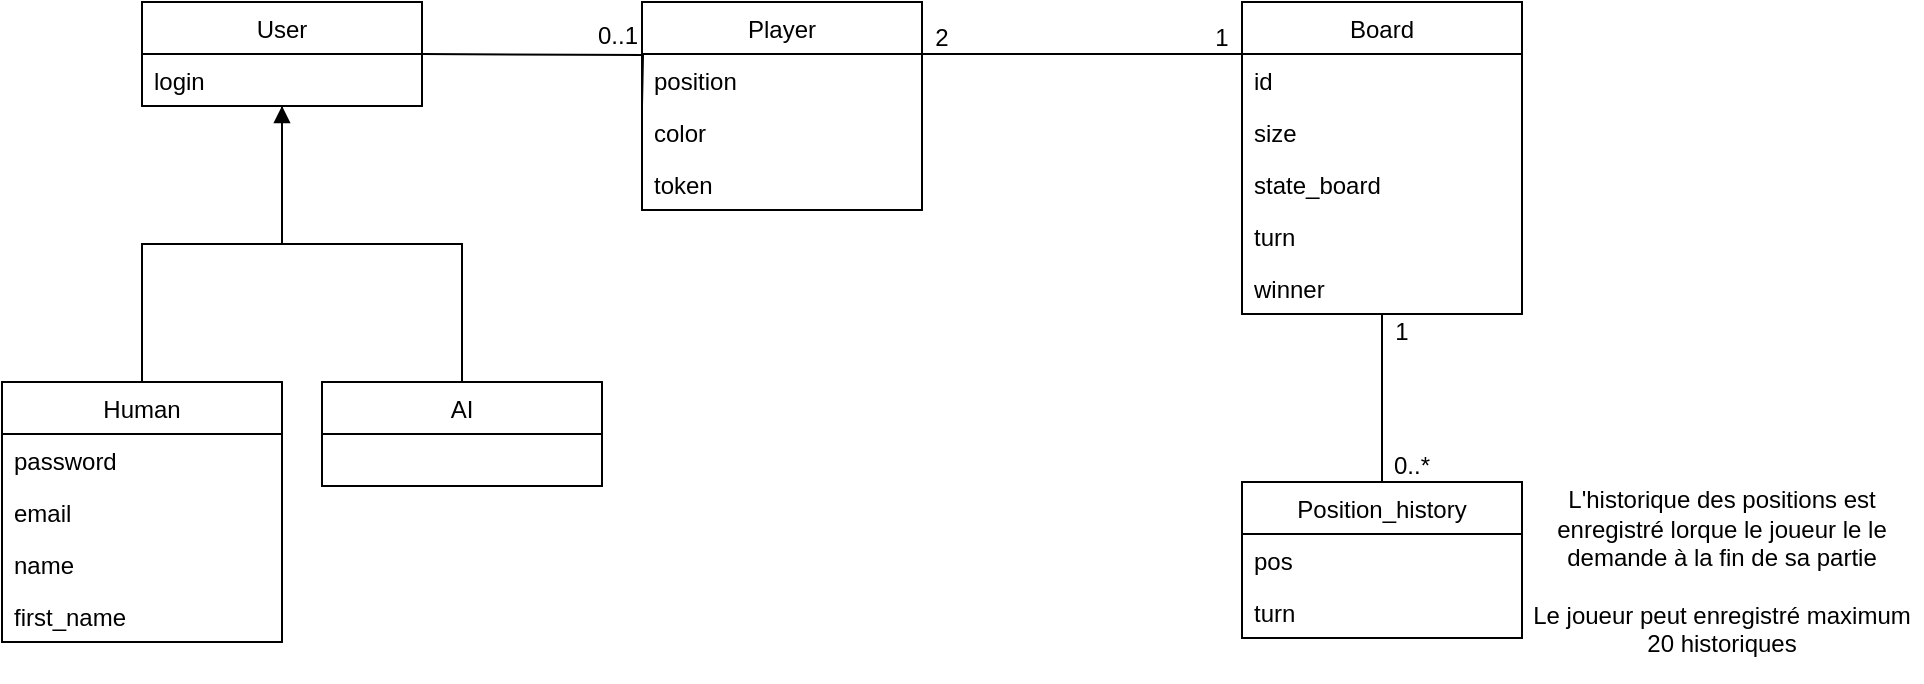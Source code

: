 <mxfile version="16.5.1" type="device"><diagram id="3iF5J5WQRYmpOFKM-DMY" name="Page-1"><mxGraphModel dx="1574" dy="1224" grid="1" gridSize="10" guides="1" tooltips="1" connect="1" arrows="1" fold="1" page="1" pageScale="1" pageWidth="827" pageHeight="1169" math="0" shadow="0"><root><mxCell id="0"/><mxCell id="1" parent="0"/><mxCell id="HuLDRQBlDQkNHcy-6aC8-28" value="Player" style="swimlane;fontStyle=0;childLayout=stackLayout;horizontal=1;startSize=26;fillColor=none;horizontalStack=0;resizeParent=1;resizeParentMax=0;resizeLast=0;collapsible=1;marginBottom=0;" parent="1" vertex="1"><mxGeometry x="360" y="280" width="140" height="104" as="geometry"/></mxCell><mxCell id="HuLDRQBlDQkNHcy-6aC8-31" value="position" style="text;strokeColor=none;fillColor=none;align=left;verticalAlign=top;spacingLeft=4;spacingRight=4;overflow=hidden;rotatable=0;points=[[0,0.5],[1,0.5]];portConstraint=eastwest;" parent="HuLDRQBlDQkNHcy-6aC8-28" vertex="1"><mxGeometry y="26" width="140" height="26" as="geometry"/></mxCell><mxCell id="HuLDRQBlDQkNHcy-6aC8-43" value="color" style="text;strokeColor=none;fillColor=none;align=left;verticalAlign=top;spacingLeft=4;spacingRight=4;overflow=hidden;rotatable=0;points=[[0,0.5],[1,0.5]];portConstraint=eastwest;" parent="HuLDRQBlDQkNHcy-6aC8-28" vertex="1"><mxGeometry y="52" width="140" height="26" as="geometry"/></mxCell><mxCell id="HuLDRQBlDQkNHcy-6aC8-44" value="token&#10;" style="text;strokeColor=none;fillColor=none;align=left;verticalAlign=top;spacingLeft=4;spacingRight=4;overflow=hidden;rotatable=0;points=[[0,0.5],[1,0.5]];portConstraint=eastwest;" parent="HuLDRQBlDQkNHcy-6aC8-28" vertex="1"><mxGeometry y="78" width="140" height="26" as="geometry"/></mxCell><mxCell id="HuLDRQBlDQkNHcy-6aC8-57" style="edgeStyle=orthogonalEdgeStyle;rounded=0;orthogonalLoop=1;jettySize=auto;html=1;startArrow=none;startFill=0;endArrow=none;endFill=0;" parent="1" edge="1"><mxGeometry relative="1" as="geometry"><mxPoint x="660" y="306" as="sourcePoint"/><mxPoint x="500" y="306" as="targetPoint"/></mxGeometry></mxCell><mxCell id="S2tydfYFwmhB95BTauuB-1" style="edgeStyle=orthogonalEdgeStyle;rounded=0;orthogonalLoop=1;jettySize=auto;html=1;entryX=0.5;entryY=0;entryDx=0;entryDy=0;startArrow=none;startFill=0;endArrow=none;endFill=0;" parent="1" source="HuLDRQBlDQkNHcy-6aC8-32" target="HuLDRQBlDQkNHcy-6aC8-72" edge="1"><mxGeometry relative="1" as="geometry"/></mxCell><mxCell id="HuLDRQBlDQkNHcy-6aC8-32" value="Board" style="swimlane;fontStyle=0;childLayout=stackLayout;horizontal=1;startSize=26;fillColor=none;horizontalStack=0;resizeParent=1;resizeParentMax=0;resizeLast=0;collapsible=1;marginBottom=0;" parent="1" vertex="1"><mxGeometry x="660" y="280" width="140" height="156" as="geometry"/></mxCell><mxCell id="HuLDRQBlDQkNHcy-6aC8-33" value="id" style="text;strokeColor=none;fillColor=none;align=left;verticalAlign=top;spacingLeft=4;spacingRight=4;overflow=hidden;rotatable=0;points=[[0,0.5],[1,0.5]];portConstraint=eastwest;" parent="HuLDRQBlDQkNHcy-6aC8-32" vertex="1"><mxGeometry y="26" width="140" height="26" as="geometry"/></mxCell><mxCell id="HuLDRQBlDQkNHcy-6aC8-34" value="size" style="text;strokeColor=none;fillColor=none;align=left;verticalAlign=top;spacingLeft=4;spacingRight=4;overflow=hidden;rotatable=0;points=[[0,0.5],[1,0.5]];portConstraint=eastwest;" parent="HuLDRQBlDQkNHcy-6aC8-32" vertex="1"><mxGeometry y="52" width="140" height="26" as="geometry"/></mxCell><mxCell id="HuLDRQBlDQkNHcy-6aC8-35" value="state_board" style="text;strokeColor=none;fillColor=none;align=left;verticalAlign=top;spacingLeft=4;spacingRight=4;overflow=hidden;rotatable=0;points=[[0,0.5],[1,0.5]];portConstraint=eastwest;" parent="HuLDRQBlDQkNHcy-6aC8-32" vertex="1"><mxGeometry y="78" width="140" height="26" as="geometry"/></mxCell><mxCell id="HuLDRQBlDQkNHcy-6aC8-47" value="turn" style="text;strokeColor=none;fillColor=none;align=left;verticalAlign=top;spacingLeft=4;spacingRight=4;overflow=hidden;rotatable=0;points=[[0,0.5],[1,0.5]];portConstraint=eastwest;" parent="HuLDRQBlDQkNHcy-6aC8-32" vertex="1"><mxGeometry y="104" width="140" height="26" as="geometry"/></mxCell><mxCell id="HuLDRQBlDQkNHcy-6aC8-50" value="winner" style="text;strokeColor=none;fillColor=none;align=left;verticalAlign=top;spacingLeft=4;spacingRight=4;overflow=hidden;rotatable=0;points=[[0,0.5],[1,0.5]];portConstraint=eastwest;" parent="HuLDRQBlDQkNHcy-6aC8-32" vertex="1"><mxGeometry y="130" width="140" height="26" as="geometry"/></mxCell><mxCell id="HuLDRQBlDQkNHcy-6aC8-45" style="edgeStyle=orthogonalEdgeStyle;rounded=0;orthogonalLoop=1;jettySize=auto;html=1;startArrow=none;startFill=0;endArrow=none;endFill=0;" parent="1" edge="1"><mxGeometry relative="1" as="geometry"><mxPoint x="250" y="306" as="sourcePoint"/><mxPoint x="360" y="332" as="targetPoint"/></mxGeometry></mxCell><mxCell id="HuLDRQBlDQkNHcy-6aC8-70" style="edgeStyle=orthogonalEdgeStyle;rounded=0;orthogonalLoop=1;jettySize=auto;html=1;entryX=0.5;entryY=0;entryDx=0;entryDy=0;startArrow=none;startFill=0;endArrow=none;endFill=0;" parent="1" source="HuLDRQBlDQkNHcy-6aC8-37" target="HuLDRQBlDQkNHcy-6aC8-60" edge="1"><mxGeometry relative="1" as="geometry"/></mxCell><mxCell id="HuLDRQBlDQkNHcy-6aC8-71" style="edgeStyle=orthogonalEdgeStyle;rounded=0;orthogonalLoop=1;jettySize=auto;html=1;entryX=0.5;entryY=0;entryDx=0;entryDy=0;startArrow=block;startFill=1;endArrow=none;endFill=0;" parent="1" source="HuLDRQBlDQkNHcy-6aC8-37" target="HuLDRQBlDQkNHcy-6aC8-66" edge="1"><mxGeometry relative="1" as="geometry"/></mxCell><mxCell id="HuLDRQBlDQkNHcy-6aC8-37" value="User" style="swimlane;fontStyle=0;childLayout=stackLayout;horizontal=1;startSize=26;fillColor=none;horizontalStack=0;resizeParent=1;resizeParentMax=0;resizeLast=0;collapsible=1;marginBottom=0;" parent="1" vertex="1"><mxGeometry x="110" y="280" width="140" height="52" as="geometry"/></mxCell><mxCell id="HuLDRQBlDQkNHcy-6aC8-38" value="login" style="text;strokeColor=none;fillColor=none;align=left;verticalAlign=top;spacingLeft=4;spacingRight=4;overflow=hidden;rotatable=0;points=[[0,0.5],[1,0.5]];portConstraint=eastwest;fontStyle=0" parent="HuLDRQBlDQkNHcy-6aC8-37" vertex="1"><mxGeometry y="26" width="140" height="26" as="geometry"/></mxCell><mxCell id="HuLDRQBlDQkNHcy-6aC8-60" value="Human" style="swimlane;fontStyle=0;childLayout=stackLayout;horizontal=1;startSize=26;fillColor=none;horizontalStack=0;resizeParent=1;resizeParentMax=0;resizeLast=0;collapsible=1;marginBottom=0;" parent="1" vertex="1"><mxGeometry x="40" y="470" width="140" height="130" as="geometry"/></mxCell><mxCell id="HuLDRQBlDQkNHcy-6aC8-62" value="password" style="text;strokeColor=none;fillColor=none;align=left;verticalAlign=top;spacingLeft=4;spacingRight=4;overflow=hidden;rotatable=0;points=[[0,0.5],[1,0.5]];portConstraint=eastwest;" parent="HuLDRQBlDQkNHcy-6aC8-60" vertex="1"><mxGeometry y="26" width="140" height="26" as="geometry"/></mxCell><mxCell id="HuLDRQBlDQkNHcy-6aC8-63" value="email" style="text;strokeColor=none;fillColor=none;align=left;verticalAlign=top;spacingLeft=4;spacingRight=4;overflow=hidden;rotatable=0;points=[[0,0.5],[1,0.5]];portConstraint=eastwest;" parent="HuLDRQBlDQkNHcy-6aC8-60" vertex="1"><mxGeometry y="52" width="140" height="26" as="geometry"/></mxCell><mxCell id="HuLDRQBlDQkNHcy-6aC8-64" value="name" style="text;strokeColor=none;fillColor=none;align=left;verticalAlign=top;spacingLeft=4;spacingRight=4;overflow=hidden;rotatable=0;points=[[0,0.5],[1,0.5]];portConstraint=eastwest;" parent="HuLDRQBlDQkNHcy-6aC8-60" vertex="1"><mxGeometry y="78" width="140" height="26" as="geometry"/></mxCell><mxCell id="HuLDRQBlDQkNHcy-6aC8-65" value="first_name" style="text;strokeColor=none;fillColor=none;align=left;verticalAlign=top;spacingLeft=4;spacingRight=4;overflow=hidden;rotatable=0;points=[[0,0.5],[1,0.5]];portConstraint=eastwest;" parent="HuLDRQBlDQkNHcy-6aC8-60" vertex="1"><mxGeometry y="104" width="140" height="26" as="geometry"/></mxCell><mxCell id="HuLDRQBlDQkNHcy-6aC8-66" value="AI" style="swimlane;fontStyle=0;childLayout=stackLayout;horizontal=1;startSize=26;fillColor=none;horizontalStack=0;resizeParent=1;resizeParentMax=0;resizeLast=0;collapsible=1;marginBottom=0;" parent="1" vertex="1"><mxGeometry x="200" y="470" width="140" height="52" as="geometry"/></mxCell><mxCell id="HuLDRQBlDQkNHcy-6aC8-72" value="Position_history" style="swimlane;fontStyle=0;childLayout=stackLayout;horizontal=1;startSize=26;fillColor=none;horizontalStack=0;resizeParent=1;resizeParentMax=0;resizeLast=0;collapsible=1;marginBottom=0;" parent="1" vertex="1"><mxGeometry x="660" y="520" width="140" height="78" as="geometry"/></mxCell><mxCell id="HuLDRQBlDQkNHcy-6aC8-73" value="pos" style="text;strokeColor=none;fillColor=none;align=left;verticalAlign=top;spacingLeft=4;spacingRight=4;overflow=hidden;rotatable=0;points=[[0,0.5],[1,0.5]];portConstraint=eastwest;" parent="HuLDRQBlDQkNHcy-6aC8-72" vertex="1"><mxGeometry y="26" width="140" height="26" as="geometry"/></mxCell><mxCell id="HuLDRQBlDQkNHcy-6aC8-74" value="turn" style="text;strokeColor=none;fillColor=none;align=left;verticalAlign=top;spacingLeft=4;spacingRight=4;overflow=hidden;rotatable=0;points=[[0,0.5],[1,0.5]];portConstraint=eastwest;" parent="HuLDRQBlDQkNHcy-6aC8-72" vertex="1"><mxGeometry y="52" width="140" height="26" as="geometry"/></mxCell><mxCell id="S2tydfYFwmhB95BTauuB-2" value="1" style="text;html=1;strokeColor=none;fillColor=none;align=center;verticalAlign=middle;whiteSpace=wrap;rounded=0;" parent="1" vertex="1"><mxGeometry x="710" y="430" width="60" height="30" as="geometry"/></mxCell><mxCell id="S2tydfYFwmhB95BTauuB-3" value="0..*" style="text;html=1;strokeColor=none;fillColor=none;align=center;verticalAlign=middle;whiteSpace=wrap;rounded=0;" parent="1" vertex="1"><mxGeometry x="715" y="497" width="60" height="30" as="geometry"/></mxCell><mxCell id="S2tydfYFwmhB95BTauuB-4" value="2" style="text;html=1;strokeColor=none;fillColor=none;align=center;verticalAlign=middle;whiteSpace=wrap;rounded=0;" parent="1" vertex="1"><mxGeometry x="480" y="283" width="60" height="30" as="geometry"/></mxCell><mxCell id="S2tydfYFwmhB95BTauuB-6" value="1" style="text;html=1;strokeColor=none;fillColor=none;align=center;verticalAlign=middle;whiteSpace=wrap;rounded=0;" parent="1" vertex="1"><mxGeometry x="620" y="283" width="60" height="30" as="geometry"/></mxCell><mxCell id="S2tydfYFwmhB95BTauuB-7" value="0..1" style="text;html=1;strokeColor=none;fillColor=none;align=center;verticalAlign=middle;whiteSpace=wrap;rounded=0;" parent="1" vertex="1"><mxGeometry x="318" y="282" width="60" height="30" as="geometry"/></mxCell><mxCell id="S2tydfYFwmhB95BTauuB-8" value="L'historique des positions est enregistré lorque le joueur le le demande à la fin de sa partie&lt;br&gt;&lt;br&gt;Le joueur peut enregistré maximum 20 historiques" style="text;html=1;strokeColor=none;fillColor=none;align=center;verticalAlign=middle;whiteSpace=wrap;rounded=0;" parent="1" vertex="1"><mxGeometry x="800" y="510" width="200" height="110" as="geometry"/></mxCell></root></mxGraphModel></diagram></mxfile>
